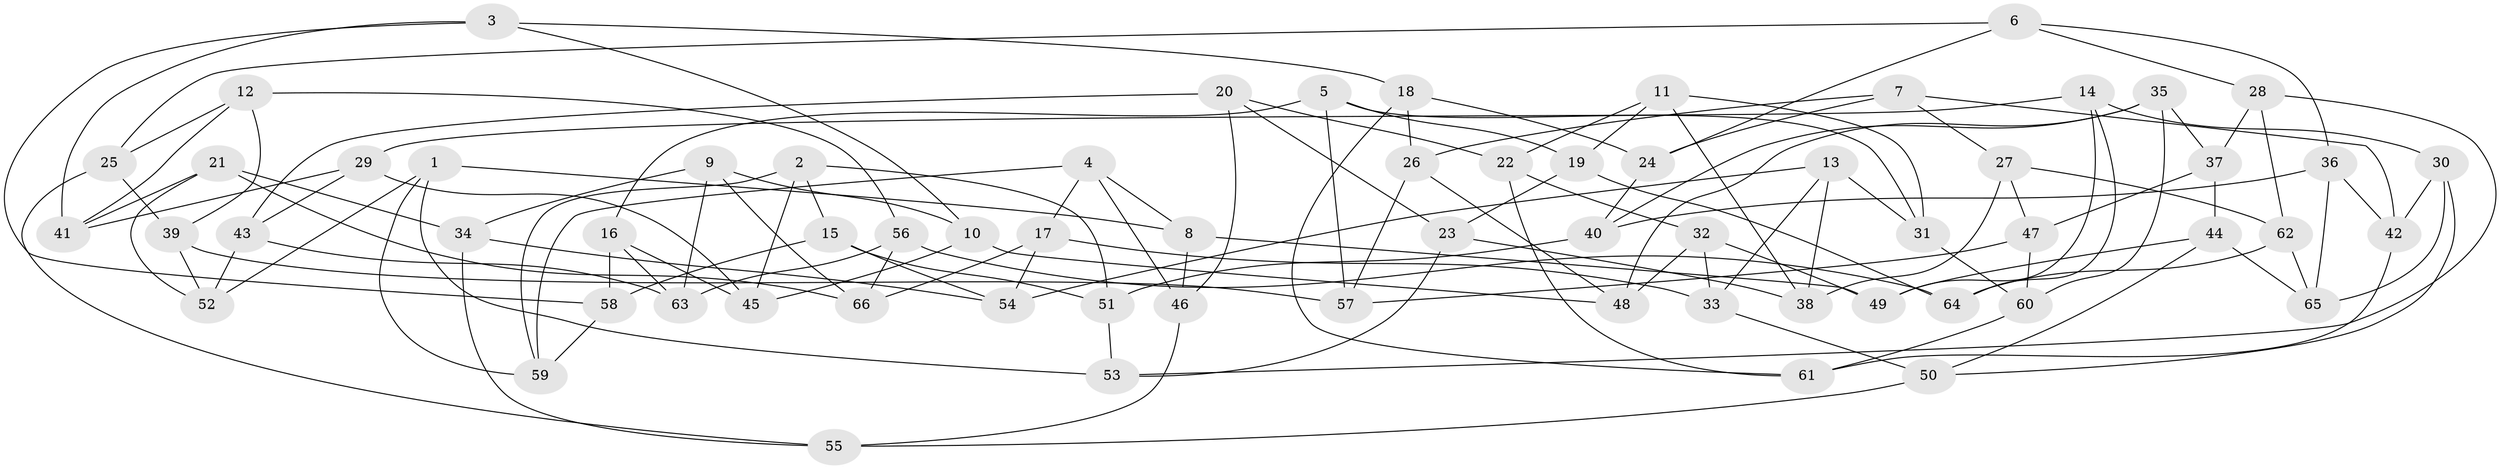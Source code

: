 // coarse degree distribution, {4: 0.7391304347826086, 3: 0.08695652173913043, 5: 0.10869565217391304, 7: 0.021739130434782608, 6: 0.021739130434782608, 10: 0.021739130434782608}
// Generated by graph-tools (version 1.1) at 2025/03/03/04/25 22:03:22]
// undirected, 66 vertices, 132 edges
graph export_dot {
graph [start="1"]
  node [color=gray90,style=filled];
  1;
  2;
  3;
  4;
  5;
  6;
  7;
  8;
  9;
  10;
  11;
  12;
  13;
  14;
  15;
  16;
  17;
  18;
  19;
  20;
  21;
  22;
  23;
  24;
  25;
  26;
  27;
  28;
  29;
  30;
  31;
  32;
  33;
  34;
  35;
  36;
  37;
  38;
  39;
  40;
  41;
  42;
  43;
  44;
  45;
  46;
  47;
  48;
  49;
  50;
  51;
  52;
  53;
  54;
  55;
  56;
  57;
  58;
  59;
  60;
  61;
  62;
  63;
  64;
  65;
  66;
  1 -- 59;
  1 -- 8;
  1 -- 53;
  1 -- 52;
  2 -- 45;
  2 -- 59;
  2 -- 15;
  2 -- 51;
  3 -- 10;
  3 -- 58;
  3 -- 18;
  3 -- 41;
  4 -- 8;
  4 -- 17;
  4 -- 46;
  4 -- 59;
  5 -- 16;
  5 -- 31;
  5 -- 57;
  5 -- 19;
  6 -- 28;
  6 -- 24;
  6 -- 36;
  6 -- 25;
  7 -- 27;
  7 -- 42;
  7 -- 24;
  7 -- 26;
  8 -- 46;
  8 -- 49;
  9 -- 66;
  9 -- 10;
  9 -- 34;
  9 -- 63;
  10 -- 45;
  10 -- 48;
  11 -- 19;
  11 -- 31;
  11 -- 38;
  11 -- 22;
  12 -- 25;
  12 -- 41;
  12 -- 56;
  12 -- 39;
  13 -- 33;
  13 -- 31;
  13 -- 54;
  13 -- 38;
  14 -- 49;
  14 -- 64;
  14 -- 29;
  14 -- 30;
  15 -- 51;
  15 -- 58;
  15 -- 54;
  16 -- 58;
  16 -- 63;
  16 -- 45;
  17 -- 66;
  17 -- 33;
  17 -- 54;
  18 -- 61;
  18 -- 24;
  18 -- 26;
  19 -- 23;
  19 -- 64;
  20 -- 43;
  20 -- 23;
  20 -- 22;
  20 -- 46;
  21 -- 34;
  21 -- 66;
  21 -- 52;
  21 -- 41;
  22 -- 61;
  22 -- 32;
  23 -- 38;
  23 -- 53;
  24 -- 40;
  25 -- 39;
  25 -- 55;
  26 -- 48;
  26 -- 57;
  27 -- 47;
  27 -- 38;
  27 -- 62;
  28 -- 62;
  28 -- 37;
  28 -- 53;
  29 -- 41;
  29 -- 43;
  29 -- 45;
  30 -- 42;
  30 -- 50;
  30 -- 65;
  31 -- 60;
  32 -- 33;
  32 -- 49;
  32 -- 48;
  33 -- 50;
  34 -- 55;
  34 -- 54;
  35 -- 60;
  35 -- 37;
  35 -- 40;
  35 -- 48;
  36 -- 40;
  36 -- 65;
  36 -- 42;
  37 -- 44;
  37 -- 47;
  39 -- 57;
  39 -- 52;
  40 -- 51;
  42 -- 61;
  43 -- 63;
  43 -- 52;
  44 -- 65;
  44 -- 49;
  44 -- 50;
  46 -- 55;
  47 -- 60;
  47 -- 57;
  50 -- 55;
  51 -- 53;
  56 -- 64;
  56 -- 66;
  56 -- 63;
  58 -- 59;
  60 -- 61;
  62 -- 64;
  62 -- 65;
}
